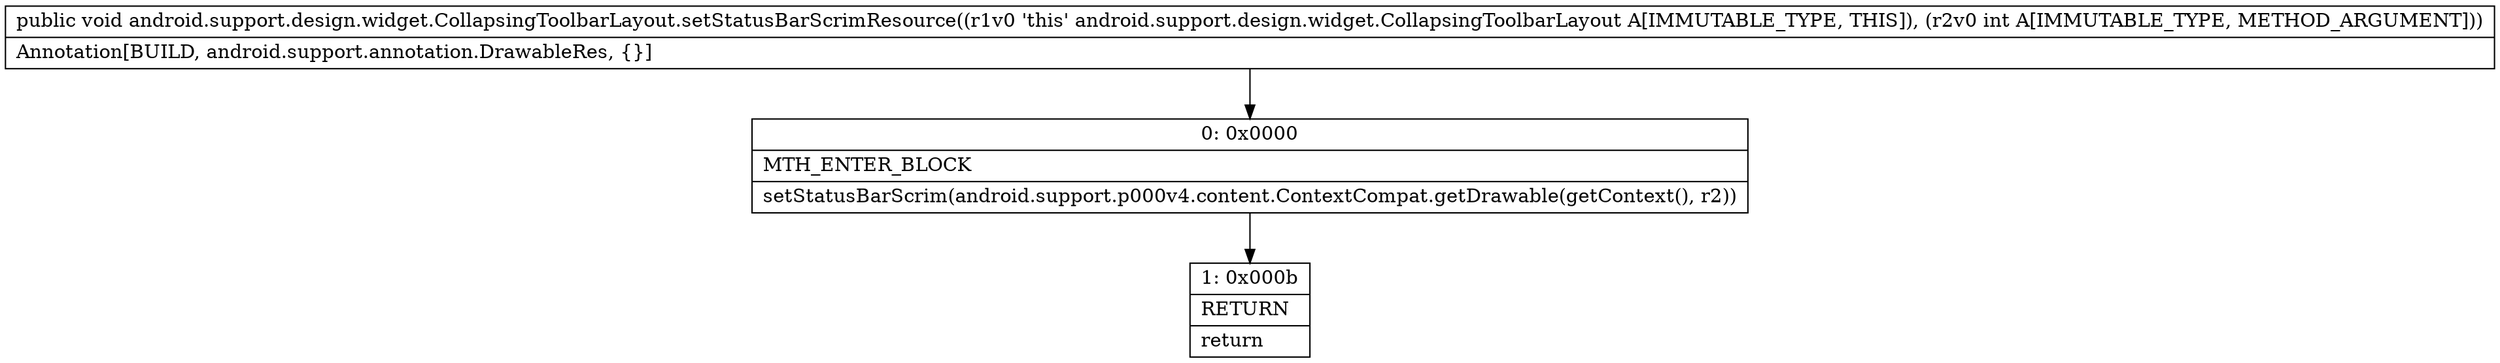 digraph "CFG forandroid.support.design.widget.CollapsingToolbarLayout.setStatusBarScrimResource(I)V" {
Node_0 [shape=record,label="{0\:\ 0x0000|MTH_ENTER_BLOCK\l|setStatusBarScrim(android.support.p000v4.content.ContextCompat.getDrawable(getContext(), r2))\l}"];
Node_1 [shape=record,label="{1\:\ 0x000b|RETURN\l|return\l}"];
MethodNode[shape=record,label="{public void android.support.design.widget.CollapsingToolbarLayout.setStatusBarScrimResource((r1v0 'this' android.support.design.widget.CollapsingToolbarLayout A[IMMUTABLE_TYPE, THIS]), (r2v0 int A[IMMUTABLE_TYPE, METHOD_ARGUMENT]))  | Annotation[BUILD, android.support.annotation.DrawableRes, \{\}]\l}"];
MethodNode -> Node_0;
Node_0 -> Node_1;
}

